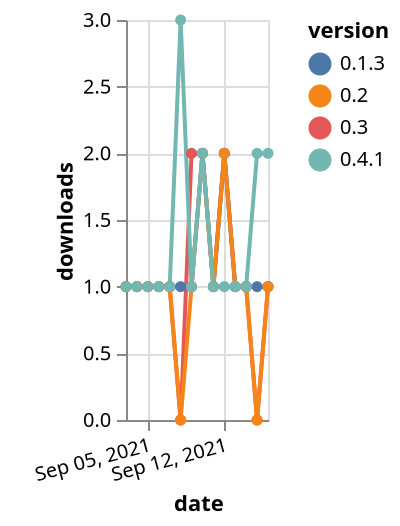 {"$schema": "https://vega.github.io/schema/vega-lite/v5.json", "description": "A simple bar chart with embedded data.", "data": {"values": [{"date": "2021-09-03", "total": 253, "delta": 1, "version": "0.3"}, {"date": "2021-09-04", "total": 254, "delta": 1, "version": "0.3"}, {"date": "2021-09-05", "total": 255, "delta": 1, "version": "0.3"}, {"date": "2021-09-06", "total": 256, "delta": 1, "version": "0.3"}, {"date": "2021-09-07", "total": 257, "delta": 1, "version": "0.3"}, {"date": "2021-09-08", "total": 257, "delta": 0, "version": "0.3"}, {"date": "2021-09-09", "total": 259, "delta": 2, "version": "0.3"}, {"date": "2021-09-10", "total": 261, "delta": 2, "version": "0.3"}, {"date": "2021-09-11", "total": 262, "delta": 1, "version": "0.3"}, {"date": "2021-09-12", "total": 264, "delta": 2, "version": "0.3"}, {"date": "2021-09-13", "total": 265, "delta": 1, "version": "0.3"}, {"date": "2021-09-14", "total": 266, "delta": 1, "version": "0.3"}, {"date": "2021-09-15", "total": 266, "delta": 0, "version": "0.3"}, {"date": "2021-09-16", "total": 267, "delta": 1, "version": "0.3"}, {"date": "2021-09-03", "total": 239, "delta": 1, "version": "0.1.3"}, {"date": "2021-09-04", "total": 240, "delta": 1, "version": "0.1.3"}, {"date": "2021-09-05", "total": 241, "delta": 1, "version": "0.1.3"}, {"date": "2021-09-06", "total": 242, "delta": 1, "version": "0.1.3"}, {"date": "2021-09-07", "total": 243, "delta": 1, "version": "0.1.3"}, {"date": "2021-09-08", "total": 244, "delta": 1, "version": "0.1.3"}, {"date": "2021-09-09", "total": 245, "delta": 1, "version": "0.1.3"}, {"date": "2021-09-10", "total": 247, "delta": 2, "version": "0.1.3"}, {"date": "2021-09-11", "total": 248, "delta": 1, "version": "0.1.3"}, {"date": "2021-09-12", "total": 250, "delta": 2, "version": "0.1.3"}, {"date": "2021-09-13", "total": 251, "delta": 1, "version": "0.1.3"}, {"date": "2021-09-14", "total": 252, "delta": 1, "version": "0.1.3"}, {"date": "2021-09-15", "total": 253, "delta": 1, "version": "0.1.3"}, {"date": "2021-09-16", "total": 254, "delta": 1, "version": "0.1.3"}, {"date": "2021-09-03", "total": 248, "delta": 1, "version": "0.2"}, {"date": "2021-09-04", "total": 249, "delta": 1, "version": "0.2"}, {"date": "2021-09-05", "total": 250, "delta": 1, "version": "0.2"}, {"date": "2021-09-06", "total": 251, "delta": 1, "version": "0.2"}, {"date": "2021-09-07", "total": 252, "delta": 1, "version": "0.2"}, {"date": "2021-09-08", "total": 252, "delta": 0, "version": "0.2"}, {"date": "2021-09-09", "total": 253, "delta": 1, "version": "0.2"}, {"date": "2021-09-10", "total": 255, "delta": 2, "version": "0.2"}, {"date": "2021-09-11", "total": 256, "delta": 1, "version": "0.2"}, {"date": "2021-09-12", "total": 258, "delta": 2, "version": "0.2"}, {"date": "2021-09-13", "total": 259, "delta": 1, "version": "0.2"}, {"date": "2021-09-14", "total": 260, "delta": 1, "version": "0.2"}, {"date": "2021-09-15", "total": 260, "delta": 0, "version": "0.2"}, {"date": "2021-09-16", "total": 261, "delta": 1, "version": "0.2"}, {"date": "2021-09-03", "total": 202, "delta": 1, "version": "0.4.1"}, {"date": "2021-09-04", "total": 203, "delta": 1, "version": "0.4.1"}, {"date": "2021-09-05", "total": 204, "delta": 1, "version": "0.4.1"}, {"date": "2021-09-06", "total": 205, "delta": 1, "version": "0.4.1"}, {"date": "2021-09-07", "total": 206, "delta": 1, "version": "0.4.1"}, {"date": "2021-09-08", "total": 209, "delta": 3, "version": "0.4.1"}, {"date": "2021-09-09", "total": 210, "delta": 1, "version": "0.4.1"}, {"date": "2021-09-10", "total": 212, "delta": 2, "version": "0.4.1"}, {"date": "2021-09-11", "total": 213, "delta": 1, "version": "0.4.1"}, {"date": "2021-09-12", "total": 214, "delta": 1, "version": "0.4.1"}, {"date": "2021-09-13", "total": 215, "delta": 1, "version": "0.4.1"}, {"date": "2021-09-14", "total": 216, "delta": 1, "version": "0.4.1"}, {"date": "2021-09-15", "total": 218, "delta": 2, "version": "0.4.1"}, {"date": "2021-09-16", "total": 220, "delta": 2, "version": "0.4.1"}]}, "width": "container", "mark": {"type": "line", "point": {"filled": true}}, "encoding": {"x": {"field": "date", "type": "temporal", "timeUnit": "yearmonthdate", "title": "date", "axis": {"labelAngle": -15}}, "y": {"field": "delta", "type": "quantitative", "title": "downloads"}, "color": {"field": "version", "type": "nominal"}, "tooltip": {"field": "delta"}}}